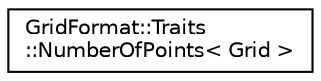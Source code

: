 digraph "Graphical Class Hierarchy"
{
 // LATEX_PDF_SIZE
  edge [fontname="Helvetica",fontsize="10",labelfontname="Helvetica",labelfontsize="10"];
  node [fontname="Helvetica",fontsize="10",shape=record];
  rankdir="LR";
  Node0 [label="GridFormat::Traits\l::NumberOfPoints\< Grid \>",height=0.2,width=0.4,color="black", fillcolor="white", style="filled",URL="$structGridFormat_1_1Traits_1_1NumberOfPoints_3_01Grid_01_4.html",tooltip=" "];
}
